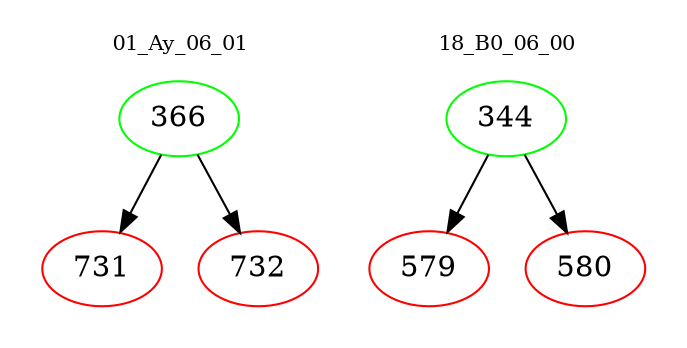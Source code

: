 digraph{
subgraph cluster_0 {
color = white
label = "01_Ay_06_01";
fontsize=10;
T0_366 [label="366", color="green"]
T0_366 -> T0_731 [color="black"]
T0_731 [label="731", color="red"]
T0_366 -> T0_732 [color="black"]
T0_732 [label="732", color="red"]
}
subgraph cluster_1 {
color = white
label = "18_B0_06_00";
fontsize=10;
T1_344 [label="344", color="green"]
T1_344 -> T1_579 [color="black"]
T1_579 [label="579", color="red"]
T1_344 -> T1_580 [color="black"]
T1_580 [label="580", color="red"]
}
}
